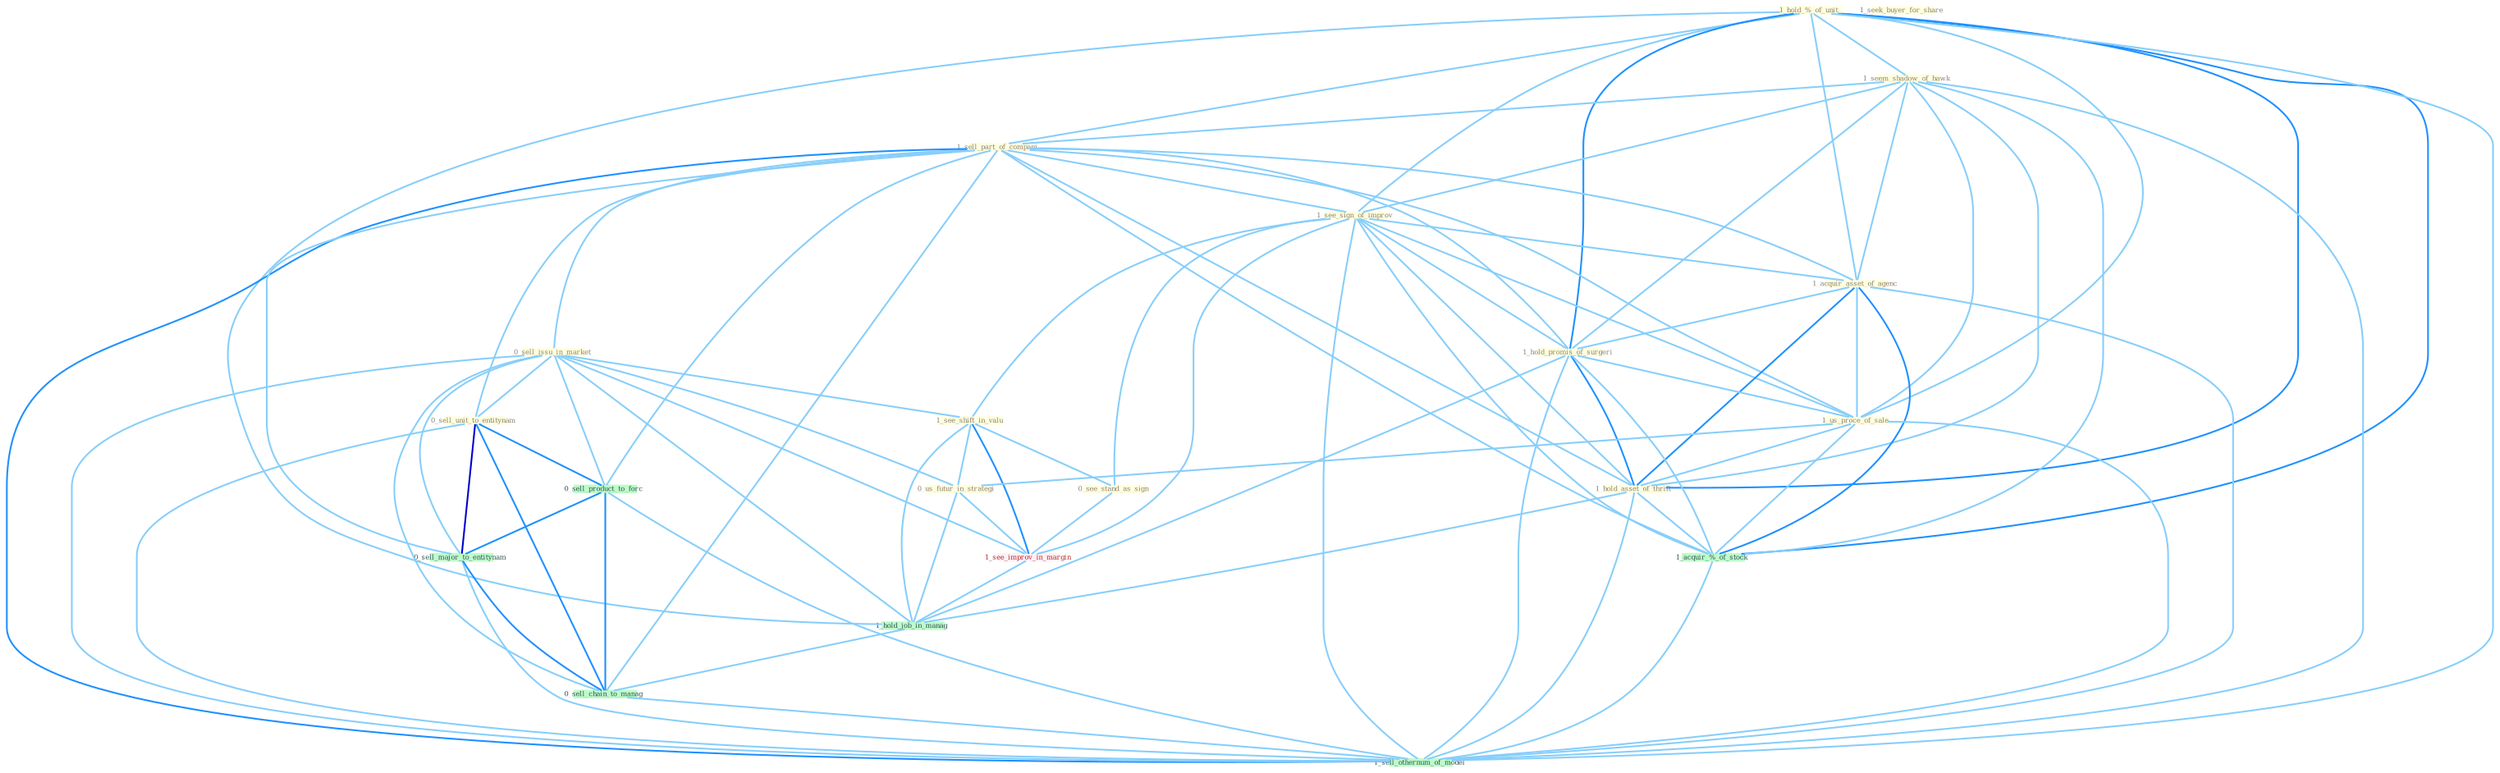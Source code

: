 Graph G{ 
    node
    [shape=polygon,style=filled,width=.5,height=.06,color="#BDFCC9",fixedsize=true,fontsize=4,
    fontcolor="#2f4f4f"];
    {node
    [color="#ffffe0", fontcolor="#8b7d6b"] "1_hold_%_of_unit " "1_seem_shadow_of_hawk " "1_sell_part_of_compani " "1_see_sign_of_improv " "0_sell_issu_in_market " "1_acquir_asset_of_agenc " "0_sell_unit_to_entitynam " "1_see_shift_in_valu " "1_hold_promis_of_surgeri " "1_us_proce_of_sale " "0_us_futur_in_strategi " "1_hold_asset_of_thrift " "1_seek_buyer_for_share " "0_see_stand_as_sign "}
{node [color="#fff0f5", fontcolor="#b22222"] "1_see_improv_in_margin "}
edge [color="#B0E2FF"];

	"1_hold_%_of_unit " -- "1_seem_shadow_of_hawk " [w="1", color="#87cefa" ];
	"1_hold_%_of_unit " -- "1_sell_part_of_compani " [w="1", color="#87cefa" ];
	"1_hold_%_of_unit " -- "1_see_sign_of_improv " [w="1", color="#87cefa" ];
	"1_hold_%_of_unit " -- "1_acquir_asset_of_agenc " [w="1", color="#87cefa" ];
	"1_hold_%_of_unit " -- "1_hold_promis_of_surgeri " [w="2", color="#1e90ff" , len=0.8];
	"1_hold_%_of_unit " -- "1_us_proce_of_sale " [w="1", color="#87cefa" ];
	"1_hold_%_of_unit " -- "1_hold_asset_of_thrift " [w="2", color="#1e90ff" , len=0.8];
	"1_hold_%_of_unit " -- "1_acquir_%_of_stock " [w="2", color="#1e90ff" , len=0.8];
	"1_hold_%_of_unit " -- "1_hold_job_in_manag " [w="1", color="#87cefa" ];
	"1_hold_%_of_unit " -- "1_sell_othernum_of_model " [w="1", color="#87cefa" ];
	"1_seem_shadow_of_hawk " -- "1_sell_part_of_compani " [w="1", color="#87cefa" ];
	"1_seem_shadow_of_hawk " -- "1_see_sign_of_improv " [w="1", color="#87cefa" ];
	"1_seem_shadow_of_hawk " -- "1_acquir_asset_of_agenc " [w="1", color="#87cefa" ];
	"1_seem_shadow_of_hawk " -- "1_hold_promis_of_surgeri " [w="1", color="#87cefa" ];
	"1_seem_shadow_of_hawk " -- "1_us_proce_of_sale " [w="1", color="#87cefa" ];
	"1_seem_shadow_of_hawk " -- "1_hold_asset_of_thrift " [w="1", color="#87cefa" ];
	"1_seem_shadow_of_hawk " -- "1_acquir_%_of_stock " [w="1", color="#87cefa" ];
	"1_seem_shadow_of_hawk " -- "1_sell_othernum_of_model " [w="1", color="#87cefa" ];
	"1_sell_part_of_compani " -- "1_see_sign_of_improv " [w="1", color="#87cefa" ];
	"1_sell_part_of_compani " -- "0_sell_issu_in_market " [w="1", color="#87cefa" ];
	"1_sell_part_of_compani " -- "1_acquir_asset_of_agenc " [w="1", color="#87cefa" ];
	"1_sell_part_of_compani " -- "0_sell_unit_to_entitynam " [w="1", color="#87cefa" ];
	"1_sell_part_of_compani " -- "1_hold_promis_of_surgeri " [w="1", color="#87cefa" ];
	"1_sell_part_of_compani " -- "1_us_proce_of_sale " [w="1", color="#87cefa" ];
	"1_sell_part_of_compani " -- "1_hold_asset_of_thrift " [w="1", color="#87cefa" ];
	"1_sell_part_of_compani " -- "1_acquir_%_of_stock " [w="1", color="#87cefa" ];
	"1_sell_part_of_compani " -- "0_sell_product_to_forc " [w="1", color="#87cefa" ];
	"1_sell_part_of_compani " -- "0_sell_major_to_entitynam " [w="1", color="#87cefa" ];
	"1_sell_part_of_compani " -- "0_sell_chain_to_manag " [w="1", color="#87cefa" ];
	"1_sell_part_of_compani " -- "1_sell_othernum_of_model " [w="2", color="#1e90ff" , len=0.8];
	"1_see_sign_of_improv " -- "1_acquir_asset_of_agenc " [w="1", color="#87cefa" ];
	"1_see_sign_of_improv " -- "1_see_shift_in_valu " [w="1", color="#87cefa" ];
	"1_see_sign_of_improv " -- "1_hold_promis_of_surgeri " [w="1", color="#87cefa" ];
	"1_see_sign_of_improv " -- "1_us_proce_of_sale " [w="1", color="#87cefa" ];
	"1_see_sign_of_improv " -- "1_hold_asset_of_thrift " [w="1", color="#87cefa" ];
	"1_see_sign_of_improv " -- "0_see_stand_as_sign " [w="1", color="#87cefa" ];
	"1_see_sign_of_improv " -- "1_see_improv_in_margin " [w="1", color="#87cefa" ];
	"1_see_sign_of_improv " -- "1_acquir_%_of_stock " [w="1", color="#87cefa" ];
	"1_see_sign_of_improv " -- "1_sell_othernum_of_model " [w="1", color="#87cefa" ];
	"0_sell_issu_in_market " -- "0_sell_unit_to_entitynam " [w="1", color="#87cefa" ];
	"0_sell_issu_in_market " -- "1_see_shift_in_valu " [w="1", color="#87cefa" ];
	"0_sell_issu_in_market " -- "0_us_futur_in_strategi " [w="1", color="#87cefa" ];
	"0_sell_issu_in_market " -- "1_see_improv_in_margin " [w="1", color="#87cefa" ];
	"0_sell_issu_in_market " -- "1_hold_job_in_manag " [w="1", color="#87cefa" ];
	"0_sell_issu_in_market " -- "0_sell_product_to_forc " [w="1", color="#87cefa" ];
	"0_sell_issu_in_market " -- "0_sell_major_to_entitynam " [w="1", color="#87cefa" ];
	"0_sell_issu_in_market " -- "0_sell_chain_to_manag " [w="1", color="#87cefa" ];
	"0_sell_issu_in_market " -- "1_sell_othernum_of_model " [w="1", color="#87cefa" ];
	"1_acquir_asset_of_agenc " -- "1_hold_promis_of_surgeri " [w="1", color="#87cefa" ];
	"1_acquir_asset_of_agenc " -- "1_us_proce_of_sale " [w="1", color="#87cefa" ];
	"1_acquir_asset_of_agenc " -- "1_hold_asset_of_thrift " [w="2", color="#1e90ff" , len=0.8];
	"1_acquir_asset_of_agenc " -- "1_acquir_%_of_stock " [w="2", color="#1e90ff" , len=0.8];
	"1_acquir_asset_of_agenc " -- "1_sell_othernum_of_model " [w="1", color="#87cefa" ];
	"0_sell_unit_to_entitynam " -- "0_sell_product_to_forc " [w="2", color="#1e90ff" , len=0.8];
	"0_sell_unit_to_entitynam " -- "0_sell_major_to_entitynam " [w="3", color="#0000cd" , len=0.6];
	"0_sell_unit_to_entitynam " -- "0_sell_chain_to_manag " [w="2", color="#1e90ff" , len=0.8];
	"0_sell_unit_to_entitynam " -- "1_sell_othernum_of_model " [w="1", color="#87cefa" ];
	"1_see_shift_in_valu " -- "0_us_futur_in_strategi " [w="1", color="#87cefa" ];
	"1_see_shift_in_valu " -- "0_see_stand_as_sign " [w="1", color="#87cefa" ];
	"1_see_shift_in_valu " -- "1_see_improv_in_margin " [w="2", color="#1e90ff" , len=0.8];
	"1_see_shift_in_valu " -- "1_hold_job_in_manag " [w="1", color="#87cefa" ];
	"1_hold_promis_of_surgeri " -- "1_us_proce_of_sale " [w="1", color="#87cefa" ];
	"1_hold_promis_of_surgeri " -- "1_hold_asset_of_thrift " [w="2", color="#1e90ff" , len=0.8];
	"1_hold_promis_of_surgeri " -- "1_acquir_%_of_stock " [w="1", color="#87cefa" ];
	"1_hold_promis_of_surgeri " -- "1_hold_job_in_manag " [w="1", color="#87cefa" ];
	"1_hold_promis_of_surgeri " -- "1_sell_othernum_of_model " [w="1", color="#87cefa" ];
	"1_us_proce_of_sale " -- "0_us_futur_in_strategi " [w="1", color="#87cefa" ];
	"1_us_proce_of_sale " -- "1_hold_asset_of_thrift " [w="1", color="#87cefa" ];
	"1_us_proce_of_sale " -- "1_acquir_%_of_stock " [w="1", color="#87cefa" ];
	"1_us_proce_of_sale " -- "1_sell_othernum_of_model " [w="1", color="#87cefa" ];
	"0_us_futur_in_strategi " -- "1_see_improv_in_margin " [w="1", color="#87cefa" ];
	"0_us_futur_in_strategi " -- "1_hold_job_in_manag " [w="1", color="#87cefa" ];
	"1_hold_asset_of_thrift " -- "1_acquir_%_of_stock " [w="1", color="#87cefa" ];
	"1_hold_asset_of_thrift " -- "1_hold_job_in_manag " [w="1", color="#87cefa" ];
	"1_hold_asset_of_thrift " -- "1_sell_othernum_of_model " [w="1", color="#87cefa" ];
	"0_see_stand_as_sign " -- "1_see_improv_in_margin " [w="1", color="#87cefa" ];
	"1_see_improv_in_margin " -- "1_hold_job_in_manag " [w="1", color="#87cefa" ];
	"1_acquir_%_of_stock " -- "1_sell_othernum_of_model " [w="1", color="#87cefa" ];
	"1_hold_job_in_manag " -- "0_sell_chain_to_manag " [w="1", color="#87cefa" ];
	"0_sell_product_to_forc " -- "0_sell_major_to_entitynam " [w="2", color="#1e90ff" , len=0.8];
	"0_sell_product_to_forc " -- "0_sell_chain_to_manag " [w="2", color="#1e90ff" , len=0.8];
	"0_sell_product_to_forc " -- "1_sell_othernum_of_model " [w="1", color="#87cefa" ];
	"0_sell_major_to_entitynam " -- "0_sell_chain_to_manag " [w="2", color="#1e90ff" , len=0.8];
	"0_sell_major_to_entitynam " -- "1_sell_othernum_of_model " [w="1", color="#87cefa" ];
	"0_sell_chain_to_manag " -- "1_sell_othernum_of_model " [w="1", color="#87cefa" ];
}